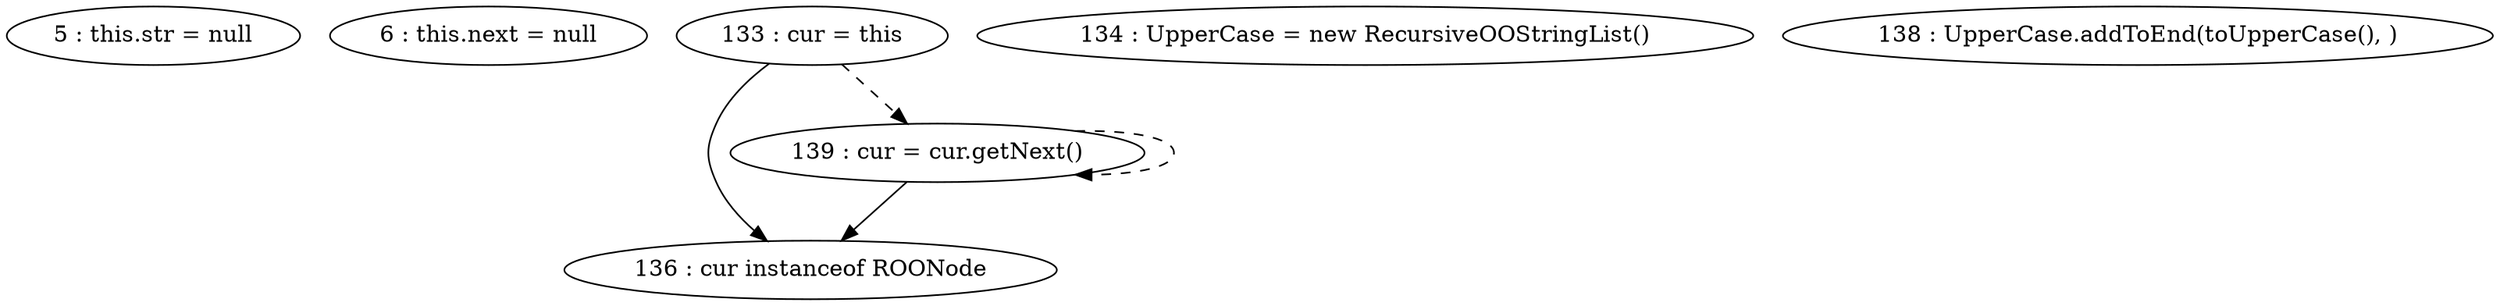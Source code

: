 digraph G {
"5 : this.str = null"
"6 : this.next = null"
"133 : cur = this"
"133 : cur = this" -> "136 : cur instanceof ROONode"
"133 : cur = this" -> "139 : cur = cur.getNext()" [style=dashed]
"134 : UpperCase = new RecursiveOOStringList()"
"136 : cur instanceof ROONode"
"138 : UpperCase.addToEnd(toUpperCase(), )"
"139 : cur = cur.getNext()"
"139 : cur = cur.getNext()" -> "136 : cur instanceof ROONode"
"139 : cur = cur.getNext()" -> "139 : cur = cur.getNext()" [style=dashed]
"136 : cur instanceof ROONode"
}